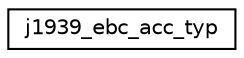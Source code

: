 digraph "Graphical Class Hierarchy"
{
  edge [fontname="Helvetica",fontsize="10",labelfontname="Helvetica",labelfontsize="10"];
  node [fontname="Helvetica",fontsize="10",shape=record];
  rankdir="LR";
  Node0 [label="j1939_ebc_acc_typ",height=0.2,width=0.4,color="black", fillcolor="white", style="filled",URL="$structj1939__ebc__acc__typ.html"];
}
